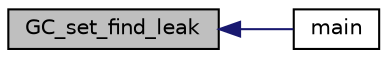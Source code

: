 digraph "GC_set_find_leak"
{
  edge [fontname="Helvetica",fontsize="10",labelfontname="Helvetica",labelfontsize="10"];
  node [fontname="Helvetica",fontsize="10",shape=record];
  rankdir="LR";
  Node3466 [label="GC_set_find_leak",height=0.2,width=0.4,color="black", fillcolor="grey75", style="filled", fontcolor="black"];
  Node3466 -> Node3467 [dir="back",color="midnightblue",fontsize="10",style="solid",fontname="Helvetica"];
  Node3467 [label="main",height=0.2,width=0.4,color="black", fillcolor="white", style="filled",URL="$db/dc8/leak__test_8c.html#a840291bc02cba5474a4cb46a9b9566fe"];
}
